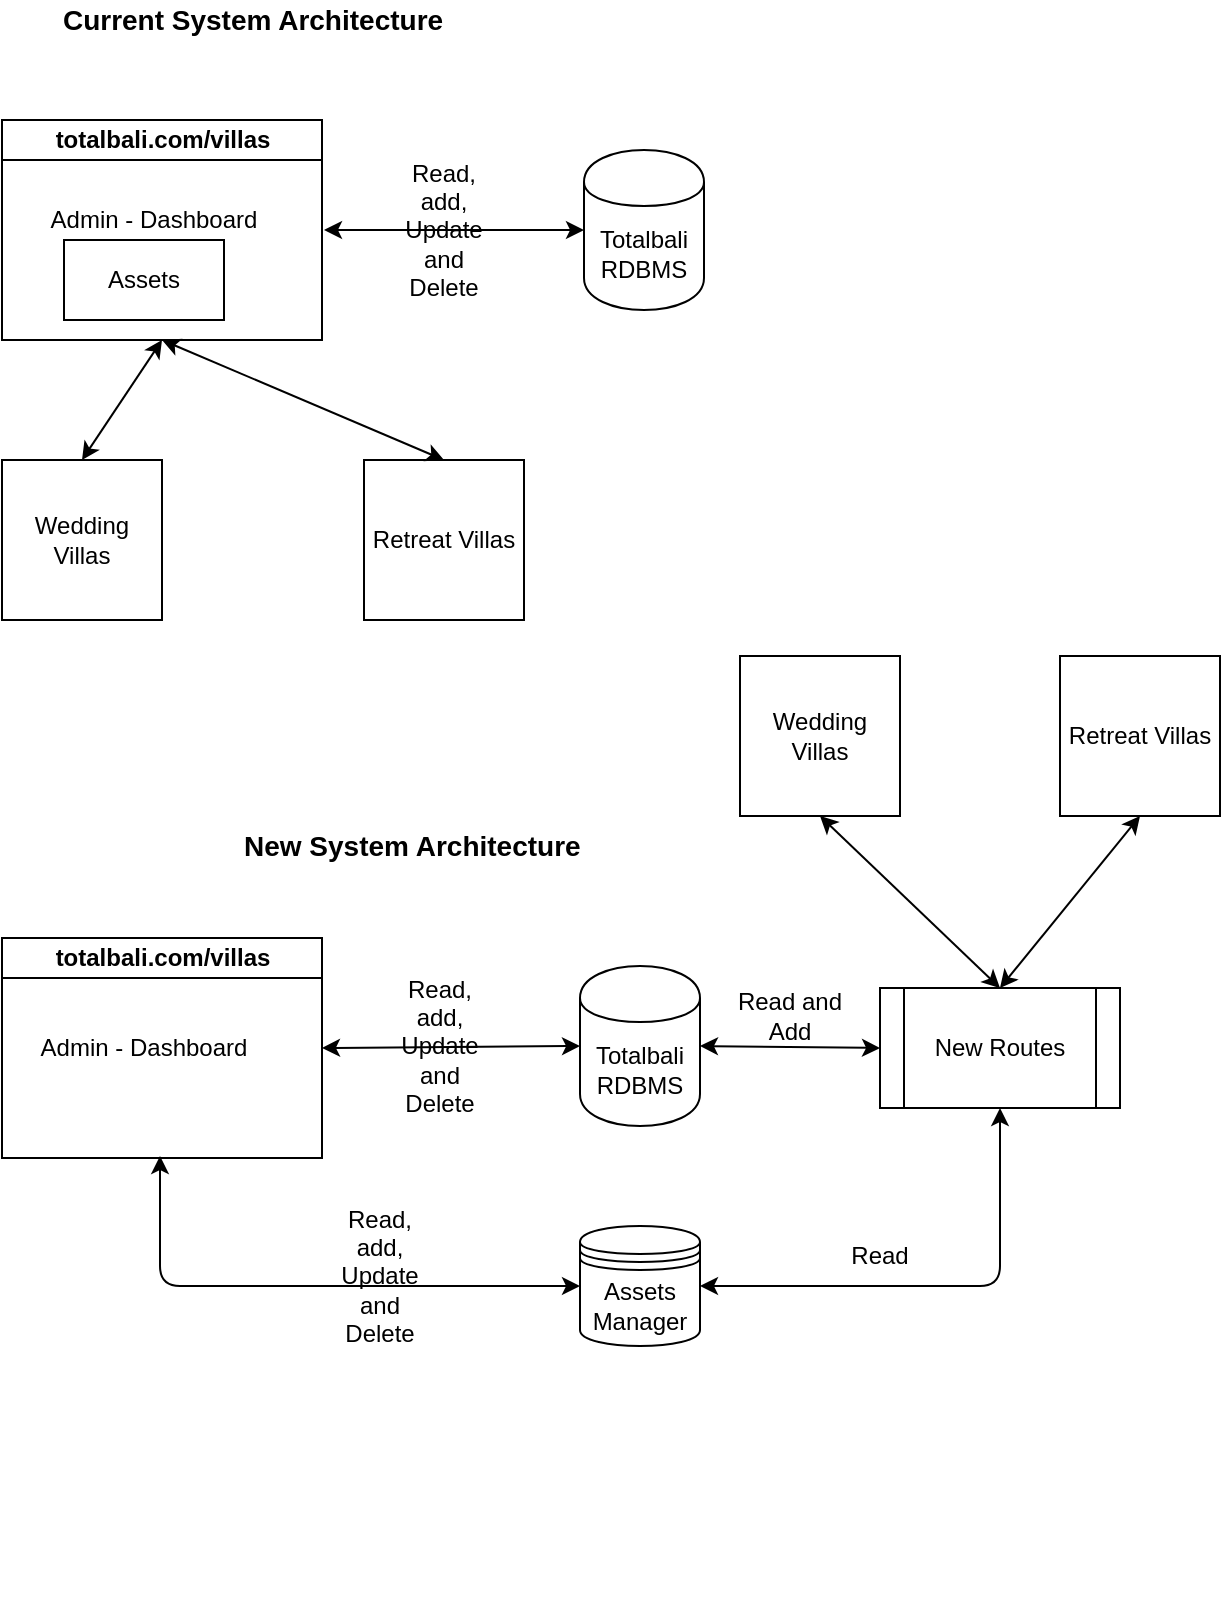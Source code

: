 <mxfile version="12.8.1" type="device"><diagram id="Xklu9N8ktqoLBgCnxapH" name="Page-1"><mxGraphModel dx="868" dy="450" grid="1" gridSize="10" guides="1" tooltips="1" connect="1" arrows="1" fold="1" page="1" pageScale="1" pageWidth="827" pageHeight="1169" math="0" shadow="0"><root><mxCell id="0"/><mxCell id="1" parent="0"/><mxCell id="Sf5qjiomwJfaegwDvWX6-50" value="" style="group;fontStyle=1" vertex="1" connectable="0" parent="1"><mxGeometry x="39" y="490" width="609" height="345" as="geometry"/></mxCell><mxCell id="Sf5qjiomwJfaegwDvWX6-1" value="Totalbali RDBMS" style="shape=cylinder;whiteSpace=wrap;html=1;boundedLbl=1;backgroundOutline=1;" vertex="1" parent="Sf5qjiomwJfaegwDvWX6-50"><mxGeometry x="289" y="23" width="60" height="80" as="geometry"/></mxCell><mxCell id="Sf5qjiomwJfaegwDvWX6-3" value="Assets Manager" style="shape=datastore;whiteSpace=wrap;html=1;" vertex="1" parent="Sf5qjiomwJfaegwDvWX6-50"><mxGeometry x="289" y="153" width="60" height="60" as="geometry"/></mxCell><mxCell id="Sf5qjiomwJfaegwDvWX6-4" value="" style="endArrow=classic;startArrow=classic;html=1;exitX=1;exitY=0.5;exitDx=0;exitDy=0;entryX=0;entryY=0.5;entryDx=0;entryDy=0;" edge="1" parent="Sf5qjiomwJfaegwDvWX6-50" target="Sf5qjiomwJfaegwDvWX6-1"><mxGeometry width="50" height="50" relative="1" as="geometry"><mxPoint x="160" y="64" as="sourcePoint"/><mxPoint x="359" y="113" as="targetPoint"/></mxGeometry></mxCell><mxCell id="Sf5qjiomwJfaegwDvWX6-8" value="New Routes" style="shape=process;whiteSpace=wrap;html=1;backgroundOutline=1;" vertex="1" parent="Sf5qjiomwJfaegwDvWX6-50"><mxGeometry x="439" y="34" width="120" height="60" as="geometry"/></mxCell><mxCell id="Sf5qjiomwJfaegwDvWX6-9" value="" style="endArrow=classic;startArrow=classic;html=1;entryX=0;entryY=0.5;entryDx=0;entryDy=0;exitX=1;exitY=0.5;exitDx=0;exitDy=0;" edge="1" parent="Sf5qjiomwJfaegwDvWX6-50" source="Sf5qjiomwJfaegwDvWX6-1" target="Sf5qjiomwJfaegwDvWX6-8"><mxGeometry width="50" height="50" relative="1" as="geometry"><mxPoint x="309" y="48" as="sourcePoint"/><mxPoint x="359" y="-2" as="targetPoint"/></mxGeometry></mxCell><mxCell id="Sf5qjiomwJfaegwDvWX6-10" value="" style="endArrow=classic;startArrow=classic;html=1;exitX=1;exitY=0.5;exitDx=0;exitDy=0;entryX=0.5;entryY=1;entryDx=0;entryDy=0;" edge="1" parent="Sf5qjiomwJfaegwDvWX6-50" source="Sf5qjiomwJfaegwDvWX6-3" target="Sf5qjiomwJfaegwDvWX6-8"><mxGeometry width="50" height="50" relative="1" as="geometry"><mxPoint x="309" y="48" as="sourcePoint"/><mxPoint x="359" y="-2" as="targetPoint"/><Array as="points"><mxPoint x="499" y="183"/></Array></mxGeometry></mxCell><mxCell id="Sf5qjiomwJfaegwDvWX6-11" value="" style="endArrow=classic;startArrow=classic;html=1;exitX=0;exitY=0.5;exitDx=0;exitDy=0;" edge="1" parent="Sf5qjiomwJfaegwDvWX6-50" source="Sf5qjiomwJfaegwDvWX6-3"><mxGeometry width="50" height="50" relative="1" as="geometry"><mxPoint x="309" y="48" as="sourcePoint"/><mxPoint x="79" y="118" as="targetPoint"/><Array as="points"><mxPoint x="79" y="183"/></Array></mxGeometry></mxCell><mxCell id="Sf5qjiomwJfaegwDvWX6-12" value="Wedding Villas" style="whiteSpace=wrap;html=1;aspect=fixed;" vertex="1" parent="Sf5qjiomwJfaegwDvWX6-50"><mxGeometry x="369" y="-132" width="80" height="80" as="geometry"/></mxCell><mxCell id="Sf5qjiomwJfaegwDvWX6-13" value="Retreat Villas" style="whiteSpace=wrap;html=1;aspect=fixed;" vertex="1" parent="Sf5qjiomwJfaegwDvWX6-50"><mxGeometry x="529" y="-132" width="80" height="80" as="geometry"/></mxCell><mxCell id="Sf5qjiomwJfaegwDvWX6-14" value="" style="endArrow=classic;startArrow=classic;html=1;entryX=0.5;entryY=1;entryDx=0;entryDy=0;exitX=0.5;exitY=0;exitDx=0;exitDy=0;" edge="1" parent="Sf5qjiomwJfaegwDvWX6-50" source="Sf5qjiomwJfaegwDvWX6-8" target="Sf5qjiomwJfaegwDvWX6-12"><mxGeometry width="50" height="50" relative="1" as="geometry"><mxPoint x="309" y="28" as="sourcePoint"/><mxPoint x="359" y="-22" as="targetPoint"/></mxGeometry></mxCell><mxCell id="Sf5qjiomwJfaegwDvWX6-15" value="" style="endArrow=classic;startArrow=classic;html=1;entryX=0.5;entryY=1;entryDx=0;entryDy=0;exitX=0.5;exitY=0;exitDx=0;exitDy=0;" edge="1" parent="Sf5qjiomwJfaegwDvWX6-50" source="Sf5qjiomwJfaegwDvWX6-8" target="Sf5qjiomwJfaegwDvWX6-13"><mxGeometry width="50" height="50" relative="1" as="geometry"><mxPoint x="309" y="28" as="sourcePoint"/><mxPoint x="359" y="-22" as="targetPoint"/></mxGeometry></mxCell><mxCell id="Sf5qjiomwJfaegwDvWX6-16" value="Read, add, Update and Delete" style="text;html=1;strokeColor=none;fillColor=none;align=center;verticalAlign=middle;whiteSpace=wrap;rounded=0;" vertex="1" parent="Sf5qjiomwJfaegwDvWX6-50"><mxGeometry x="199" y="53" width="40" height="20" as="geometry"/></mxCell><mxCell id="Sf5qjiomwJfaegwDvWX6-18" value="Read, add, Update and Delete" style="text;html=1;strokeColor=none;fillColor=none;align=center;verticalAlign=middle;whiteSpace=wrap;rounded=0;" vertex="1" parent="Sf5qjiomwJfaegwDvWX6-50"><mxGeometry x="169" y="168" width="40" height="20" as="geometry"/></mxCell><mxCell id="Sf5qjiomwJfaegwDvWX6-20" value="Read" style="text;html=1;strokeColor=none;fillColor=none;align=center;verticalAlign=middle;whiteSpace=wrap;rounded=0;" vertex="1" parent="Sf5qjiomwJfaegwDvWX6-50"><mxGeometry x="419" y="158" width="40" height="20" as="geometry"/></mxCell><mxCell id="Sf5qjiomwJfaegwDvWX6-23" value="Read and Add" style="text;html=1;strokeColor=none;fillColor=none;align=center;verticalAlign=middle;whiteSpace=wrap;rounded=0;" vertex="1" parent="Sf5qjiomwJfaegwDvWX6-50"><mxGeometry x="359" y="38" width="70" height="20" as="geometry"/></mxCell><mxCell id="Sf5qjiomwJfaegwDvWX6-42" value="totalbali.com/villas" style="swimlane;html=1;startSize=20;horizontal=1;containerType=tree;" vertex="1" parent="Sf5qjiomwJfaegwDvWX6-50"><mxGeometry y="9" width="160" height="110" as="geometry"/></mxCell><mxCell id="Sf5qjiomwJfaegwDvWX6-43" value="Admin - Dashboard" style="text;html=1;strokeColor=none;fillColor=none;align=center;verticalAlign=middle;whiteSpace=wrap;rounded=0;" vertex="1" parent="Sf5qjiomwJfaegwDvWX6-42"><mxGeometry x="6" y="45" width="130" height="20" as="geometry"/></mxCell><mxCell id="Sf5qjiomwJfaegwDvWX6-53" value="" style="group" vertex="1" connectable="0" parent="1"><mxGeometry x="39" y="30" width="351" height="310" as="geometry"/></mxCell><mxCell id="Sf5qjiomwJfaegwDvWX6-51" value="" style="group" vertex="1" connectable="0" parent="Sf5qjiomwJfaegwDvWX6-53"><mxGeometry width="351" height="310" as="geometry"/></mxCell><mxCell id="Sf5qjiomwJfaegwDvWX6-2" value="totalbali.com/villas" style="swimlane;html=1;startSize=20;horizontal=1;containerType=tree;" vertex="1" parent="Sf5qjiomwJfaegwDvWX6-51"><mxGeometry y="60" width="160" height="110" as="geometry"/></mxCell><mxCell id="Sf5qjiomwJfaegwDvWX6-28" value="Admin - Dashboard" style="text;html=1;strokeColor=none;fillColor=none;align=center;verticalAlign=middle;whiteSpace=wrap;rounded=0;" vertex="1" parent="Sf5qjiomwJfaegwDvWX6-2"><mxGeometry x="11" y="40" width="130" height="20" as="geometry"/></mxCell><mxCell id="Sf5qjiomwJfaegwDvWX6-46" value="Assets" style="rounded=0;whiteSpace=wrap;html=1;" vertex="1" parent="Sf5qjiomwJfaegwDvWX6-2"><mxGeometry x="31" y="60" width="80" height="40" as="geometry"/></mxCell><mxCell id="Sf5qjiomwJfaegwDvWX6-29" value="Totalbali RDBMS" style="shape=cylinder;whiteSpace=wrap;html=1;boundedLbl=1;backgroundOutline=1;" vertex="1" parent="Sf5qjiomwJfaegwDvWX6-51"><mxGeometry x="291" y="75" width="60" height="80" as="geometry"/></mxCell><mxCell id="Sf5qjiomwJfaegwDvWX6-31" value="" style="endArrow=classic;startArrow=classic;html=1;exitX=1;exitY=0.5;exitDx=0;exitDy=0;entryX=0;entryY=0.5;entryDx=0;entryDy=0;" edge="1" parent="Sf5qjiomwJfaegwDvWX6-51" target="Sf5qjiomwJfaegwDvWX6-29"><mxGeometry width="50" height="50" relative="1" as="geometry"><mxPoint x="161" y="115" as="sourcePoint"/><mxPoint x="361" y="165" as="targetPoint"/></mxGeometry></mxCell><mxCell id="Sf5qjiomwJfaegwDvWX6-38" value="Read, add, Update and Delete" style="text;html=1;strokeColor=none;fillColor=none;align=center;verticalAlign=middle;whiteSpace=wrap;rounded=0;" vertex="1" parent="Sf5qjiomwJfaegwDvWX6-51"><mxGeometry x="201" y="105" width="40" height="20" as="geometry"/></mxCell><mxCell id="Sf5qjiomwJfaegwDvWX6-44" value="Wedding Villas" style="whiteSpace=wrap;html=1;aspect=fixed;" vertex="1" parent="Sf5qjiomwJfaegwDvWX6-51"><mxGeometry y="230" width="80" height="80" as="geometry"/></mxCell><mxCell id="Sf5qjiomwJfaegwDvWX6-45" value="Retreat Villas" style="whiteSpace=wrap;html=1;aspect=fixed;" vertex="1" parent="Sf5qjiomwJfaegwDvWX6-51"><mxGeometry x="181" y="230" width="80" height="80" as="geometry"/></mxCell><mxCell id="Sf5qjiomwJfaegwDvWX6-47" value="" style="endArrow=classic;startArrow=classic;html=1;entryX=0.5;entryY=1;entryDx=0;entryDy=0;exitX=0.5;exitY=0;exitDx=0;exitDy=0;" edge="1" parent="Sf5qjiomwJfaegwDvWX6-51" source="Sf5qjiomwJfaegwDvWX6-44" target="Sf5qjiomwJfaegwDvWX6-2"><mxGeometry width="50" height="50" relative="1" as="geometry"><mxPoint x="351" y="240" as="sourcePoint"/><mxPoint x="401" y="190" as="targetPoint"/></mxGeometry></mxCell><mxCell id="Sf5qjiomwJfaegwDvWX6-48" value="" style="endArrow=classic;startArrow=classic;html=1;entryX=0.5;entryY=1;entryDx=0;entryDy=0;exitX=0.5;exitY=0;exitDx=0;exitDy=0;" edge="1" parent="Sf5qjiomwJfaegwDvWX6-51" source="Sf5qjiomwJfaegwDvWX6-45" target="Sf5qjiomwJfaegwDvWX6-2"><mxGeometry width="50" height="50" relative="1" as="geometry"><mxPoint x="351" y="240" as="sourcePoint"/><mxPoint x="401" y="190" as="targetPoint"/></mxGeometry></mxCell><mxCell id="Sf5qjiomwJfaegwDvWX6-49" value="Current System Architecture" style="text;html=1;strokeColor=none;fillColor=none;align=center;verticalAlign=middle;whiteSpace=wrap;rounded=0;fontStyle=1;fontSize=14;" vertex="1" parent="Sf5qjiomwJfaegwDvWX6-51"><mxGeometry width="251" height="20" as="geometry"/></mxCell><mxCell id="Sf5qjiomwJfaegwDvWX6-56" value="New System Architecture" style="text;html=1;fontSize=14;fontStyle=1" vertex="1" parent="1"><mxGeometry x="158" y="438" width="200" height="30" as="geometry"/></mxCell></root></mxGraphModel></diagram></mxfile>